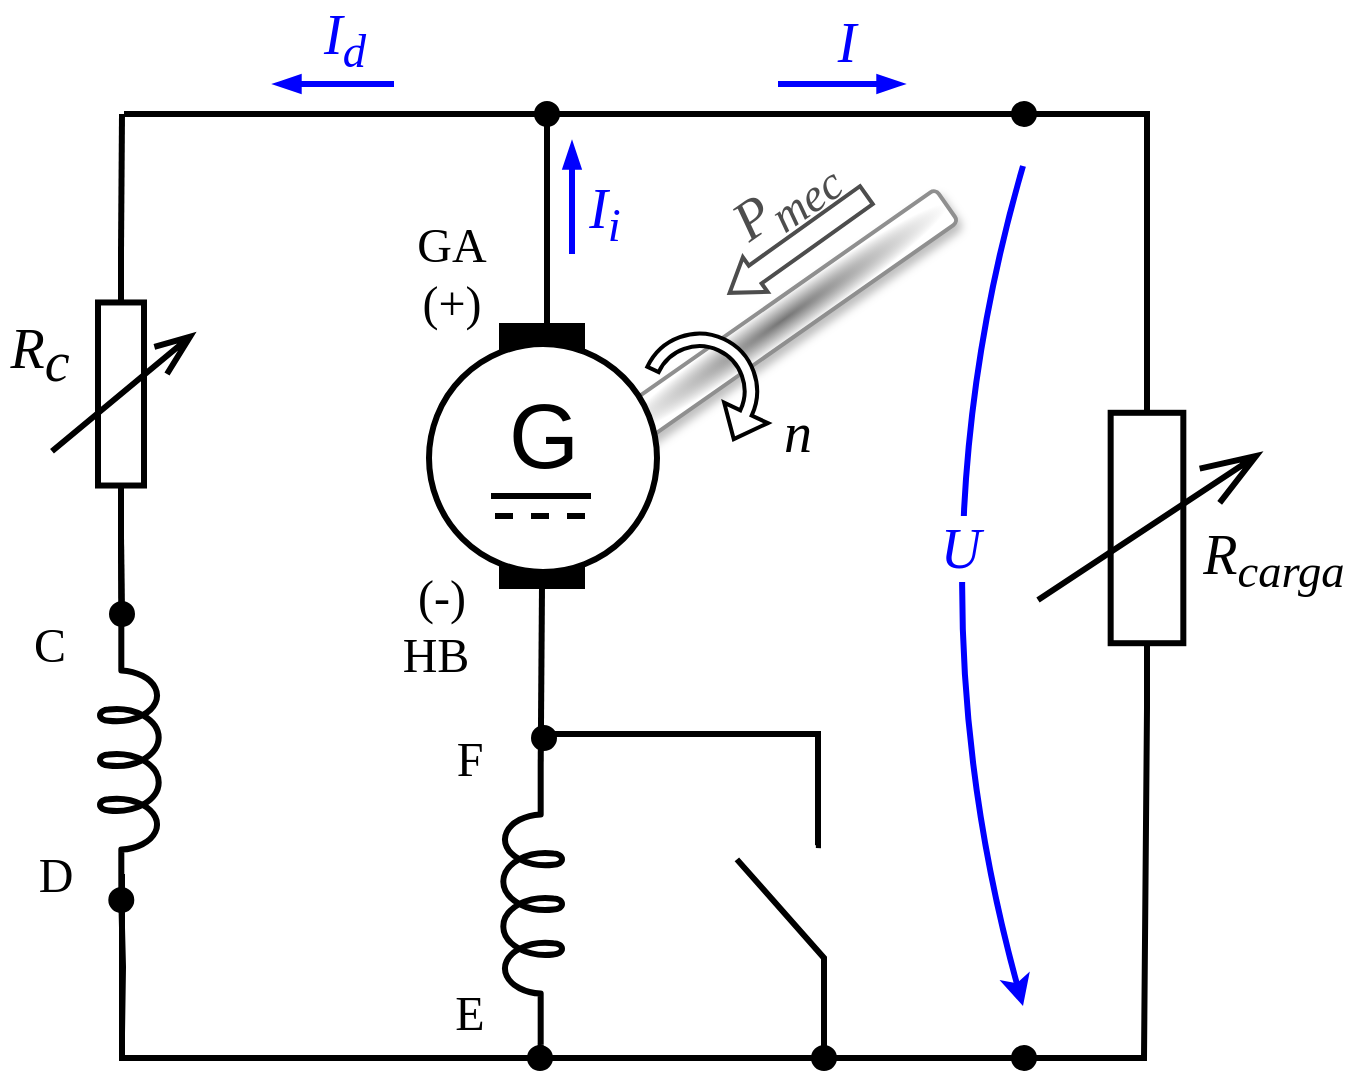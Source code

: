 <mxfile version="28.0.9">
  <diagram id="NRdxcHkZcPFNl6S1BZ1k" name="Página-1">
    <mxGraphModel dx="772" dy="494" grid="1" gridSize="10" guides="1" tooltips="1" connect="1" arrows="1" fold="1" page="1" pageScale="1" pageWidth="827" pageHeight="1169" background="none" math="0" shadow="0">
      <root>
        <mxCell id="0" />
        <mxCell id="1" parent="0" />
        <mxCell id="arvUL8lsrQ8Z9jREooVD-17" value="" style="rounded=1;whiteSpace=wrap;html=1;fontFamily=Times New Roman;fontSize=28;strokeWidth=2;rotation=-35;fillColor=#757575;gradientColor=#ffffff;gradientDirection=radial;strokeColor=#8F8F8F;shadow=1;glass=0;" parent="1" vertex="1">
          <mxGeometry x="419.5" y="423" width="200" height="20" as="geometry" />
        </mxCell>
        <mxCell id="EwHTVLRrVT_rf0cmMfTu-15" style="edgeStyle=orthogonalEdgeStyle;rounded=0;orthogonalLoop=1;jettySize=auto;html=1;endArrow=oval;endFill=1;endSize=10;strokeWidth=3;exitX=0.793;exitY=0.786;exitDx=0;exitDy=0;exitPerimeter=0;" parent="1" edge="1">
          <mxGeometry relative="1" as="geometry">
            <mxPoint x="400" y="642" as="targetPoint" />
            <mxPoint x="535.98" y="695.553" as="sourcePoint" />
            <Array as="points">
              <mxPoint x="537" y="696" />
              <mxPoint x="537" y="640" />
              <mxPoint x="400" y="640" />
            </Array>
          </mxGeometry>
        </mxCell>
        <mxCell id="EwHTVLRrVT_rf0cmMfTu-11" value="" style="pointerEvents=1;verticalLabelPosition=bottom;shadow=0;dashed=0;align=center;html=1;verticalAlign=top;shape=mxgraph.electrical.inductors.inductor_5;strokeWidth=3;rotation=-90;" parent="1" vertex="1">
          <mxGeometry x="324" y="710" width="140" height="30" as="geometry" />
        </mxCell>
        <mxCell id="EwHTVLRrVT_rf0cmMfTu-35" value="" style="endArrow=none;html=1;strokeWidth=3;exitX=1;exitY=0.5;exitDx=0;exitDy=0;entryX=1;entryY=0.645;entryDx=0;entryDy=0;entryPerimeter=0;" parent="1" source="EwHTVLRrVT_rf0cmMfTu-27" target="EwHTVLRrVT_rf0cmMfTu-11" edge="1">
          <mxGeometry width="50" height="50" relative="1" as="geometry">
            <mxPoint x="394" y="590" as="sourcePoint" />
            <mxPoint x="464" y="590" as="targetPoint" />
          </mxGeometry>
        </mxCell>
        <mxCell id="EwHTVLRrVT_rf0cmMfTu-46" value="" style="endArrow=none;html=1;strokeWidth=3;rounded=0;" parent="1" edge="1">
          <mxGeometry width="50" height="50" relative="1" as="geometry">
            <mxPoint x="189" y="710" as="sourcePoint" />
            <mxPoint x="399" y="802" as="targetPoint" />
            <Array as="points">
              <mxPoint x="189" y="802" />
            </Array>
          </mxGeometry>
        </mxCell>
        <mxCell id="EwHTVLRrVT_rf0cmMfTu-60" value="" style="html=1;shadow=0;dashed=0;align=center;verticalAlign=middle;shape=mxgraph.arrows2.uTurnArrow;dy=3.12;arrowHead=24.1;dx2=14.49;strokeColor=#000000;strokeWidth=2;fillColor=#FFFFFF;rotation=115;" parent="1" vertex="1">
          <mxGeometry x="484" y="417.5" width="14" height="66.5" as="geometry" />
        </mxCell>
        <mxCell id="EwHTVLRrVT_rf0cmMfTu-62" value="&lt;font style=&quot;font-size: 24px&quot; face=&quot;Verdana&quot;&gt;E&lt;/font&gt;" style="text;html=1;strokeColor=none;fillColor=none;align=center;verticalAlign=middle;whiteSpace=wrap;rounded=0;dashed=1;" parent="1" vertex="1">
          <mxGeometry x="342.5" y="770" width="40" height="20" as="geometry" />
        </mxCell>
        <mxCell id="EwHTVLRrVT_rf0cmMfTu-63" value="&lt;font style=&quot;font-size: 24px&quot; face=&quot;Verdana&quot;&gt;F&lt;/font&gt;" style="text;html=1;strokeColor=none;fillColor=none;align=center;verticalAlign=middle;whiteSpace=wrap;rounded=0;dashed=1;" parent="1" vertex="1">
          <mxGeometry x="342.5" y="643" width="40" height="20" as="geometry" />
        </mxCell>
        <mxCell id="EwHTVLRrVT_rf0cmMfTu-65" value="&lt;font style=&quot;font-size: 28px;&quot;&gt;&lt;i style=&quot;font-size: 28px;&quot;&gt;R&lt;sub style=&quot;font-size: 28px;&quot;&gt;c&lt;/sub&gt;&lt;/i&gt;&lt;/font&gt;" style="text;html=1;strokeColor=none;fillColor=none;align=center;verticalAlign=middle;whiteSpace=wrap;rounded=0;dashed=1;fontFamily=Times New Roman;fontSize=28;" parent="1" vertex="1">
          <mxGeometry x="128" y="440.5" width="40" height="20" as="geometry" />
        </mxCell>
        <mxCell id="EwHTVLRrVT_rf0cmMfTu-67" value="&lt;font face=&quot;Times New Roman&quot; size=&quot;1&quot;&gt;&lt;i style=&quot;font-size: 28px&quot;&gt;n&lt;/i&gt;&lt;/font&gt;" style="text;html=1;strokeColor=none;fillColor=none;align=center;verticalAlign=middle;whiteSpace=wrap;rounded=0;dashed=1;" parent="1" vertex="1">
          <mxGeometry x="507" y="479" width="40" height="20" as="geometry" />
        </mxCell>
        <mxCell id="EwHTVLRrVT_rf0cmMfTu-73" value="" style="endArrow=none;html=1;strokeWidth=3;" parent="1" edge="1">
          <mxGeometry width="50" height="50" relative="1" as="geometry">
            <mxPoint x="190" y="330" as="sourcePoint" />
            <mxPoint x="670" y="330" as="targetPoint" />
          </mxGeometry>
        </mxCell>
        <mxCell id="EwHTVLRrVT_rf0cmMfTu-74" value="" style="endArrow=oval;html=1;strokeWidth=3;endFill=1;endSize=10;" parent="1" edge="1">
          <mxGeometry width="50" height="50" relative="1" as="geometry">
            <mxPoint x="401.5" y="440" as="sourcePoint" />
            <mxPoint x="401.5" y="330" as="targetPoint" />
          </mxGeometry>
        </mxCell>
        <mxCell id="EwHTVLRrVT_rf0cmMfTu-27" value="" style="rounded=0;whiteSpace=wrap;html=1;strokeColor=#000000;strokeWidth=3;fillColor=#000000;rotation=90;" parent="1" vertex="1">
          <mxGeometry x="334" y="481" width="130" height="40" as="geometry" />
        </mxCell>
        <mxCell id="EwHTVLRrVT_rf0cmMfTu-28" value="" style="ellipse;whiteSpace=wrap;html=1;aspect=fixed;strokeColor=#000000;strokeWidth=3;fillColor=#FFFFFF;" parent="1" vertex="1">
          <mxGeometry x="342.5" y="445" width="114" height="114" as="geometry" />
        </mxCell>
        <mxCell id="EwHTVLRrVT_rf0cmMfTu-29" value="&lt;font style=&quot;font-size: 45px&quot;&gt;G&lt;/font&gt;" style="text;html=1;strokeColor=none;fillColor=none;align=center;verticalAlign=middle;whiteSpace=wrap;rounded=0;" parent="1" vertex="1">
          <mxGeometry x="379.5" y="481" width="40" height="20" as="geometry" />
        </mxCell>
        <mxCell id="EwHTVLRrVT_rf0cmMfTu-32" value="" style="group" parent="1" vertex="1" connectable="0">
          <mxGeometry x="373.5" y="521" width="52" height="10" as="geometry" />
        </mxCell>
        <mxCell id="EwHTVLRrVT_rf0cmMfTu-30" value="" style="endArrow=none;dashed=1;html=1;strokeWidth=3;" parent="EwHTVLRrVT_rf0cmMfTu-32" edge="1">
          <mxGeometry width="50" height="50" relative="1" as="geometry">
            <mxPoint x="2" y="10" as="sourcePoint" />
            <mxPoint x="52" y="10" as="targetPoint" />
          </mxGeometry>
        </mxCell>
        <mxCell id="EwHTVLRrVT_rf0cmMfTu-31" value="" style="endArrow=none;html=1;strokeWidth=3;" parent="EwHTVLRrVT_rf0cmMfTu-32" edge="1">
          <mxGeometry width="50" height="50" relative="1" as="geometry">
            <mxPoint as="sourcePoint" />
            <mxPoint x="50" as="targetPoint" />
          </mxGeometry>
        </mxCell>
        <mxCell id="EwHTVLRrVT_rf0cmMfTu-58" value="&lt;font style=&quot;font-size: 24px&quot; face=&quot;Verdana&quot;&gt;GA (+)&lt;/font&gt;" style="text;html=1;strokeColor=none;fillColor=none;align=center;verticalAlign=middle;whiteSpace=wrap;rounded=0;dashed=1;" parent="1" vertex="1">
          <mxGeometry x="333.5" y="400" width="40" height="20" as="geometry" />
        </mxCell>
        <mxCell id="EwHTVLRrVT_rf0cmMfTu-59" value="&lt;font style=&quot;font-size: 24px&quot; face=&quot;Verdana&quot;&gt;(-)&lt;br&gt;&lt;/font&gt;&lt;span style=&quot;font-family: &amp;#34;verdana&amp;#34; ; font-size: 24px&quot;&gt;HB&amp;nbsp;&lt;/span&gt;" style="text;html=1;strokeColor=none;fillColor=none;align=center;verticalAlign=middle;whiteSpace=wrap;rounded=0;dashed=1;" parent="1" vertex="1">
          <mxGeometry x="324" y="563" width="50" height="45.5" as="geometry" />
        </mxCell>
        <mxCell id="arvUL8lsrQ8Z9jREooVD-1" value="" style="endArrow=oval;html=1;strokeWidth=3;endFill=1;endSize=10;rounded=0;" parent="1" edge="1">
          <mxGeometry width="50" height="50" relative="1" as="geometry">
            <mxPoint x="700" y="802" as="sourcePoint" />
            <mxPoint x="540" y="802" as="targetPoint" />
            <Array as="points" />
          </mxGeometry>
        </mxCell>
        <mxCell id="arvUL8lsrQ8Z9jREooVD-2" style="edgeStyle=orthogonalEdgeStyle;rounded=0;orthogonalLoop=1;jettySize=auto;html=1;endArrow=oval;endFill=1;endSize=10;strokeWidth=3;exitX=0;exitY=0.645;exitDx=0;exitDy=0;exitPerimeter=0;" parent="1" source="EwHTVLRrVT_rf0cmMfTu-11" edge="1">
          <mxGeometry relative="1" as="geometry">
            <mxPoint x="398" y="802" as="targetPoint" />
            <mxPoint x="397.84" y="787.86" as="sourcePoint" />
          </mxGeometry>
        </mxCell>
        <mxCell id="arvUL8lsrQ8Z9jREooVD-3" value="" style="pointerEvents=1;verticalLabelPosition=bottom;shadow=0;dashed=0;align=center;html=1;verticalAlign=top;shape=mxgraph.electrical.inductors.inductor_5;strokeWidth=3;direction=south;" parent="1" vertex="1">
          <mxGeometry x="178" y="583" width="30" height="140" as="geometry" />
        </mxCell>
        <mxCell id="arvUL8lsrQ8Z9jREooVD-5" style="edgeStyle=orthogonalEdgeStyle;rounded=0;orthogonalLoop=1;jettySize=auto;html=1;endArrow=oval;endFill=1;endSize=10;strokeWidth=3;entryX=1;entryY=0.645;entryDx=0;entryDy=0;entryPerimeter=0;" parent="1" target="arvUL8lsrQ8Z9jREooVD-3" edge="1">
          <mxGeometry relative="1" as="geometry">
            <mxPoint x="410" y="652" as="targetPoint" />
            <mxPoint x="189" y="790" as="sourcePoint" />
          </mxGeometry>
        </mxCell>
        <mxCell id="arvUL8lsrQ8Z9jREooVD-6" value="" style="pointerEvents=1;verticalLabelPosition=bottom;shadow=0;dashed=0;align=center;html=1;verticalAlign=top;shape=mxgraph.electrical.resistors.variable_resistor_1;strokeWidth=3;rotation=-90;flipV=1;" parent="1" vertex="1">
          <mxGeometry x="117" y="435.5" width="143" height="69" as="geometry" />
        </mxCell>
        <mxCell id="arvUL8lsrQ8Z9jREooVD-10" value="" style="endArrow=none;html=1;rounded=0;entryX=0.722;entryY=0.067;entryDx=0;entryDy=0;entryPerimeter=0;strokeWidth=3;" parent="1" edge="1">
          <mxGeometry width="50" height="50" relative="1" as="geometry">
            <mxPoint x="400" y="802" as="sourcePoint" />
            <mxPoint x="496.435" y="702.689" as="targetPoint" />
            <Array as="points">
              <mxPoint x="450" y="802" />
              <mxPoint x="540" y="802" />
              <mxPoint x="540" y="752" />
            </Array>
          </mxGeometry>
        </mxCell>
        <mxCell id="arvUL8lsrQ8Z9jREooVD-11" value="&lt;font style=&quot;font-size: 24px&quot; face=&quot;Verdana&quot;&gt;D&lt;/font&gt;" style="text;html=1;strokeColor=none;fillColor=none;align=center;verticalAlign=middle;whiteSpace=wrap;rounded=0;dashed=1;" parent="1" vertex="1">
          <mxGeometry x="136" y="701" width="40" height="20" as="geometry" />
        </mxCell>
        <mxCell id="arvUL8lsrQ8Z9jREooVD-12" value="&lt;font style=&quot;font-size: 24px&quot; face=&quot;Verdana&quot;&gt;C&lt;/font&gt;" style="text;html=1;strokeColor=none;fillColor=none;align=center;verticalAlign=middle;whiteSpace=wrap;rounded=0;dashed=1;" parent="1" vertex="1">
          <mxGeometry x="133" y="586" width="40" height="20" as="geometry" />
        </mxCell>
        <mxCell id="arvUL8lsrQ8Z9jREooVD-14" value="" style="pointerEvents=1;verticalLabelPosition=bottom;shadow=0;dashed=0;align=center;html=1;verticalAlign=top;shape=mxgraph.electrical.resistors.variable_resistor_1;strokeWidth=3;rotation=-90;flipV=1;" parent="1" vertex="1">
          <mxGeometry x="611.5" y="482.5" width="180" height="109" as="geometry" />
        </mxCell>
        <mxCell id="arvUL8lsrQ8Z9jREooVD-19" value="" style="endArrow=none;html=1;strokeWidth=3;entryX=1;entryY=0.5;entryDx=0;entryDy=0;entryPerimeter=0;" parent="1" target="arvUL8lsrQ8Z9jREooVD-6" edge="1">
          <mxGeometry width="50" height="50" relative="1" as="geometry">
            <mxPoint x="189" y="330" as="sourcePoint" />
            <mxPoint x="188.5" y="398.5" as="targetPoint" />
          </mxGeometry>
        </mxCell>
        <mxCell id="arvUL8lsrQ8Z9jREooVD-21" value="" style="endArrow=none;html=1;strokeWidth=3;entryX=0;entryY=0.645;entryDx=0;entryDy=0;entryPerimeter=0;exitX=0;exitY=0.5;exitDx=0;exitDy=0;exitPerimeter=0;" parent="1" source="arvUL8lsrQ8Z9jREooVD-6" target="arvUL8lsrQ8Z9jREooVD-3" edge="1">
          <mxGeometry width="50" height="50" relative="1" as="geometry">
            <mxPoint x="240.5" y="531" as="sourcePoint" />
            <mxPoint x="240" y="599.5" as="targetPoint" />
          </mxGeometry>
        </mxCell>
        <mxCell id="arvUL8lsrQ8Z9jREooVD-23" value="" style="endArrow=blockThin;html=1;rounded=0;fontFamily=Times New Roman;fontSize=28;strokeWidth=3;endFill=1;strokeColor=#0000FF;" parent="1" edge="1">
          <mxGeometry width="50" height="50" relative="1" as="geometry">
            <mxPoint x="325" y="315" as="sourcePoint" />
            <mxPoint x="265" y="315" as="targetPoint" />
          </mxGeometry>
        </mxCell>
        <mxCell id="arvUL8lsrQ8Z9jREooVD-29" value="&lt;i&gt;I&lt;sub&gt;d&lt;/sub&gt;&lt;/i&gt;" style="edgeLabel;html=1;align=center;verticalAlign=middle;resizable=0;points=[];fontSize=28;fontFamily=Times New Roman;fontColor=#0000FF;" parent="arvUL8lsrQ8Z9jREooVD-23" vertex="1" connectable="0">
          <mxGeometry x="0.428" y="-2" relative="1" as="geometry">
            <mxPoint x="18" y="-20" as="offset" />
          </mxGeometry>
        </mxCell>
        <mxCell id="arvUL8lsrQ8Z9jREooVD-24" value="" style="endArrow=blockThin;html=1;rounded=0;fontFamily=Times New Roman;fontSize=28;strokeWidth=3;endFill=1;strokeColor=#0000FF;" parent="1" edge="1">
          <mxGeometry width="50" height="50" relative="1" as="geometry">
            <mxPoint x="414" y="400" as="sourcePoint" />
            <mxPoint x="414" y="344" as="targetPoint" />
          </mxGeometry>
        </mxCell>
        <mxCell id="arvUL8lsrQ8Z9jREooVD-27" value="&lt;font color=&quot;#0000ff&quot;&gt;&lt;i&gt;I&lt;sub&gt;i&lt;/sub&gt;&lt;/i&gt;&lt;/font&gt;" style="edgeLabel;html=1;align=center;verticalAlign=middle;resizable=0;points=[];fontSize=28;fontFamily=Times New Roman;" parent="arvUL8lsrQ8Z9jREooVD-24" vertex="1" connectable="0">
          <mxGeometry x="-0.33" relative="1" as="geometry">
            <mxPoint x="16" y="-1" as="offset" />
          </mxGeometry>
        </mxCell>
        <mxCell id="arvUL8lsrQ8Z9jREooVD-22" value="" style="endArrow=blockThin;html=1;rounded=0;fontFamily=Times New Roman;fontSize=28;strokeWidth=3;endFill=1;strokeColor=#0000FF;" parent="1" edge="1">
          <mxGeometry width="50" height="50" relative="1" as="geometry">
            <mxPoint x="517" y="315" as="sourcePoint" />
            <mxPoint x="580" y="315" as="targetPoint" />
          </mxGeometry>
        </mxCell>
        <mxCell id="arvUL8lsrQ8Z9jREooVD-28" value="&lt;i&gt;I&lt;/i&gt;" style="edgeLabel;html=1;align=center;verticalAlign=middle;resizable=0;points=[];fontSize=28;fontFamily=Times New Roman;fontColor=#0000FF;" parent="arvUL8lsrQ8Z9jREooVD-22" vertex="1" connectable="0">
          <mxGeometry x="0.258" y="3" relative="1" as="geometry">
            <mxPoint x="-6" y="-18" as="offset" />
          </mxGeometry>
        </mxCell>
        <mxCell id="arvUL8lsrQ8Z9jREooVD-30" style="edgeStyle=orthogonalEdgeStyle;rounded=0;orthogonalLoop=1;jettySize=auto;html=1;endArrow=oval;endFill=1;endSize=10;strokeWidth=3;exitX=1;exitY=0.5;exitDx=0;exitDy=0;exitPerimeter=0;" parent="1" source="arvUL8lsrQ8Z9jREooVD-14" edge="1">
          <mxGeometry relative="1" as="geometry">
            <mxPoint x="640" y="330" as="targetPoint" />
            <mxPoint x="799.94" y="419.94" as="sourcePoint" />
            <Array as="points">
              <mxPoint x="702" y="330" />
            </Array>
          </mxGeometry>
        </mxCell>
        <mxCell id="arvUL8lsrQ8Z9jREooVD-32" value="" style="endArrow=oval;html=1;strokeWidth=3;endFill=1;endSize=10;rounded=0;exitX=0;exitY=0.5;exitDx=0;exitDy=0;exitPerimeter=0;" parent="1" source="arvUL8lsrQ8Z9jREooVD-14" edge="1">
          <mxGeometry width="50" height="50" relative="1" as="geometry">
            <mxPoint x="802" y="802" as="sourcePoint" />
            <mxPoint x="640" y="802" as="targetPoint" />
            <Array as="points">
              <mxPoint x="700" y="802" />
            </Array>
          </mxGeometry>
        </mxCell>
        <mxCell id="arvUL8lsrQ8Z9jREooVD-34" value="" style="curved=1;endArrow=classic;html=1;rounded=0;fontFamily=Times New Roman;fontSize=28;fontColor=#0000FF;strokeColor=#0000FF;strokeWidth=3;" parent="1" edge="1">
          <mxGeometry width="50" height="50" relative="1" as="geometry">
            <mxPoint x="639.5" y="356" as="sourcePoint" />
            <mxPoint x="639.5" y="776" as="targetPoint" />
            <Array as="points">
              <mxPoint x="580" y="560" />
            </Array>
          </mxGeometry>
        </mxCell>
        <mxCell id="arvUL8lsrQ8Z9jREooVD-35" value="&lt;i&gt;U&lt;/i&gt;" style="edgeLabel;html=1;align=center;verticalAlign=middle;resizable=0;points=[];fontSize=28;fontFamily=Times New Roman;fontColor=#0000FF;" parent="arvUL8lsrQ8Z9jREooVD-34" vertex="1" connectable="0">
          <mxGeometry x="-0.12" y="23" relative="1" as="geometry">
            <mxPoint as="offset" />
          </mxGeometry>
        </mxCell>
        <mxCell id="arvUL8lsrQ8Z9jREooVD-36" value="&lt;font style=&quot;font-size: 28px&quot; face=&quot;Times New Roman&quot;&gt;&lt;i&gt;R&lt;sub&gt;carga&lt;/sub&gt;&lt;/i&gt;&lt;/font&gt;" style="text;html=1;strokeColor=none;fillColor=none;align=center;verticalAlign=middle;whiteSpace=wrap;rounded=0;dashed=1;" parent="1" vertex="1">
          <mxGeometry x="730" y="543" width="70" height="20" as="geometry" />
        </mxCell>
        <mxCell id="arvUL8lsrQ8Z9jREooVD-37" style="edgeStyle=orthogonalEdgeStyle;rounded=0;orthogonalLoop=1;jettySize=auto;html=1;endArrow=oval;endFill=1;endSize=10;strokeWidth=3;exitX=0;exitY=0.5;exitDx=0;exitDy=0;exitPerimeter=0;" parent="1" source="arvUL8lsrQ8Z9jREooVD-6" edge="1">
          <mxGeometry relative="1" as="geometry">
            <mxPoint x="189" y="580" as="targetPoint" />
            <mxPoint x="190" y="550" as="sourcePoint" />
            <Array as="points">
              <mxPoint x="189" y="542" />
            </Array>
          </mxGeometry>
        </mxCell>
        <mxCell id="arvUL8lsrQ8Z9jREooVD-38" value="" style="shape=flexArrow;endArrow=classic;html=1;rounded=0;fontFamily=Times New Roman;fontSize=28;fontColor=#4D4D4D;strokeColor=#4D4D4D;strokeWidth=2;endWidth=8.276;endSize=4.579;" parent="1" edge="1">
          <mxGeometry width="50" height="50" relative="1" as="geometry">
            <mxPoint x="562" y="370" as="sourcePoint" />
            <mxPoint x="492" y="420" as="targetPoint" />
          </mxGeometry>
        </mxCell>
        <mxCell id="arvUL8lsrQ8Z9jREooVD-40" value="&lt;i&gt;P&lt;sub&gt;mec&lt;/sub&gt;&lt;/i&gt;" style="text;html=1;strokeColor=none;fillColor=none;align=center;verticalAlign=middle;whiteSpace=wrap;rounded=0;shadow=0;glass=0;sketch=1;fontFamily=Times New Roman;fontSize=28;fontColor=#4D4D4D;rotation=-35;" parent="1" vertex="1">
          <mxGeometry x="491" y="358" width="60" height="30" as="geometry" />
        </mxCell>
      </root>
    </mxGraphModel>
  </diagram>
</mxfile>
